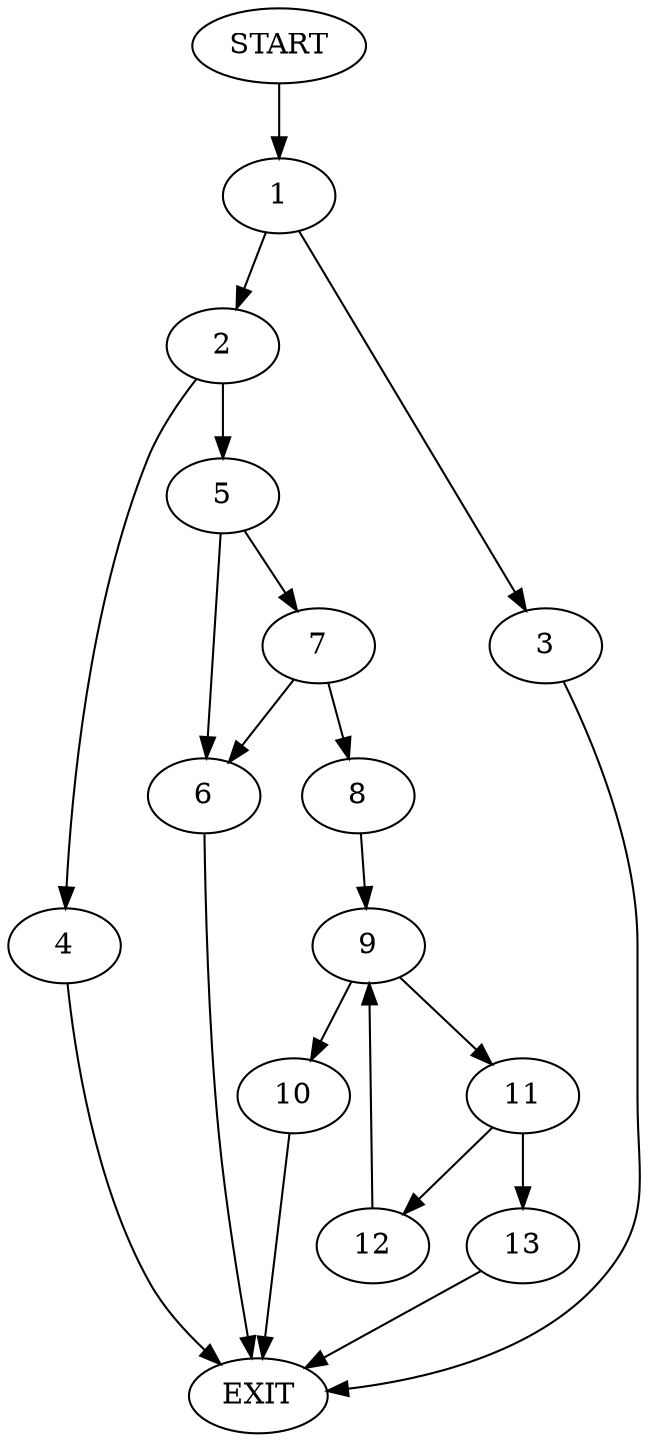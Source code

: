 digraph {
0 [label="START"]
14 [label="EXIT"]
0 -> 1
1 -> 2
1 -> 3
3 -> 14
2 -> 4
2 -> 5
4 -> 14
5 -> 6
5 -> 7
7 -> 8
7 -> 6
6 -> 14
8 -> 9
9 -> 10
9 -> 11
10 -> 14
11 -> 12
11 -> 13
12 -> 9
13 -> 14
}
